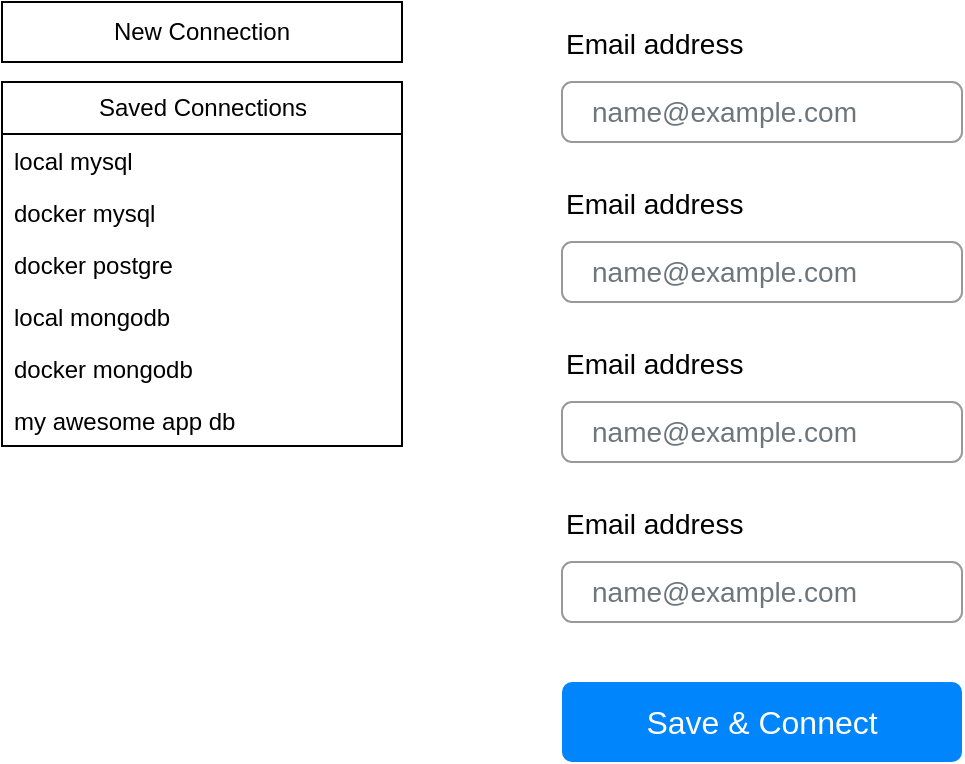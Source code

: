 <mxfile version="22.1.16" type="device">
  <diagram name="connection list" id="cP7puOsI40l37bQXPeyy">
    <mxGraphModel dx="1585" dy="888" grid="1" gridSize="10" guides="1" tooltips="1" connect="1" arrows="1" fold="1" page="1" pageScale="1" pageWidth="850" pageHeight="1100" math="0" shadow="0">
      <root>
        <mxCell id="0" />
        <mxCell id="1" parent="0" />
        <mxCell id="yDr8vUD6MLzWn82vXM2Q-1" value="New Connection" style="rounded=0;whiteSpace=wrap;html=1;" vertex="1" parent="1">
          <mxGeometry x="80" y="40" width="200" height="30" as="geometry" />
        </mxCell>
        <mxCell id="yDr8vUD6MLzWn82vXM2Q-2" value="Saved Connections" style="swimlane;fontStyle=0;childLayout=stackLayout;horizontal=1;startSize=26;fillColor=none;horizontalStack=0;resizeParent=1;resizeParentMax=0;resizeLast=0;collapsible=1;marginBottom=0;html=1;" vertex="1" parent="1">
          <mxGeometry x="80" y="80" width="200" height="182" as="geometry">
            <mxRectangle x="80" y="360" width="140" height="30" as="alternateBounds" />
          </mxGeometry>
        </mxCell>
        <mxCell id="yDr8vUD6MLzWn82vXM2Q-3" value="local mysql" style="text;strokeColor=none;fillColor=none;align=left;verticalAlign=top;spacingLeft=4;spacingRight=4;overflow=hidden;rotatable=0;points=[[0,0.5],[1,0.5]];portConstraint=eastwest;whiteSpace=wrap;html=1;" vertex="1" parent="yDr8vUD6MLzWn82vXM2Q-2">
          <mxGeometry y="26" width="200" height="26" as="geometry" />
        </mxCell>
        <mxCell id="yDr8vUD6MLzWn82vXM2Q-4" value="docker mysql" style="text;strokeColor=none;fillColor=none;align=left;verticalAlign=top;spacingLeft=4;spacingRight=4;overflow=hidden;rotatable=0;points=[[0,0.5],[1,0.5]];portConstraint=eastwest;whiteSpace=wrap;html=1;" vertex="1" parent="yDr8vUD6MLzWn82vXM2Q-2">
          <mxGeometry y="52" width="200" height="26" as="geometry" />
        </mxCell>
        <mxCell id="yDr8vUD6MLzWn82vXM2Q-5" value="docker postgre" style="text;strokeColor=none;fillColor=none;align=left;verticalAlign=top;spacingLeft=4;spacingRight=4;overflow=hidden;rotatable=0;points=[[0,0.5],[1,0.5]];portConstraint=eastwest;whiteSpace=wrap;html=1;" vertex="1" parent="yDr8vUD6MLzWn82vXM2Q-2">
          <mxGeometry y="78" width="200" height="26" as="geometry" />
        </mxCell>
        <mxCell id="yDr8vUD6MLzWn82vXM2Q-7" value="local mongodb" style="text;strokeColor=none;fillColor=none;align=left;verticalAlign=top;spacingLeft=4;spacingRight=4;overflow=hidden;rotatable=0;points=[[0,0.5],[1,0.5]];portConstraint=eastwest;whiteSpace=wrap;html=1;" vertex="1" parent="yDr8vUD6MLzWn82vXM2Q-2">
          <mxGeometry y="104" width="200" height="26" as="geometry" />
        </mxCell>
        <mxCell id="yDr8vUD6MLzWn82vXM2Q-8" value="docker mongodb" style="text;strokeColor=none;fillColor=none;align=left;verticalAlign=top;spacingLeft=4;spacingRight=4;overflow=hidden;rotatable=0;points=[[0,0.5],[1,0.5]];portConstraint=eastwest;whiteSpace=wrap;html=1;" vertex="1" parent="yDr8vUD6MLzWn82vXM2Q-2">
          <mxGeometry y="130" width="200" height="26" as="geometry" />
        </mxCell>
        <mxCell id="yDr8vUD6MLzWn82vXM2Q-9" value="my awesome app db" style="text;strokeColor=none;fillColor=none;align=left;verticalAlign=top;spacingLeft=4;spacingRight=4;overflow=hidden;rotatable=0;points=[[0,0.5],[1,0.5]];portConstraint=eastwest;whiteSpace=wrap;html=1;" vertex="1" parent="yDr8vUD6MLzWn82vXM2Q-2">
          <mxGeometry y="156" width="200" height="26" as="geometry" />
        </mxCell>
        <mxCell id="yDr8vUD6MLzWn82vXM2Q-13" value="Save &amp;amp; Connect" style="html=1;shadow=0;dashed=0;shape=mxgraph.bootstrap.rrect;rSize=5;strokeColor=none;strokeWidth=1;fillColor=#0085FC;fontColor=#FFFFFF;whiteSpace=wrap;align=center;verticalAlign=middle;spacingLeft=0;fontStyle=0;fontSize=16;spacing=5;" vertex="1" parent="1">
          <mxGeometry x="360" y="380" width="200" height="40" as="geometry" />
        </mxCell>
        <mxCell id="yDr8vUD6MLzWn82vXM2Q-96" value="Email address" style="fillColor=none;strokeColor=none;align=left;fontSize=14;" vertex="1" parent="1">
          <mxGeometry x="360" y="40" width="200" height="40" as="geometry" />
        </mxCell>
        <mxCell id="yDr8vUD6MLzWn82vXM2Q-97" value="name@example.com" style="html=1;shadow=0;dashed=0;shape=mxgraph.bootstrap.rrect;rSize=5;fillColor=none;strokeColor=#999999;align=left;spacing=15;fontSize=14;fontColor=#6C767D;" vertex="1" parent="1">
          <mxGeometry width="200" height="30" relative="1" as="geometry">
            <mxPoint x="360" y="80" as="offset" />
          </mxGeometry>
        </mxCell>
        <mxCell id="yDr8vUD6MLzWn82vXM2Q-112" value="Email address" style="fillColor=none;strokeColor=none;align=left;fontSize=14;" vertex="1" parent="1">
          <mxGeometry x="360" y="120" width="200" height="40" as="geometry" />
        </mxCell>
        <mxCell id="yDr8vUD6MLzWn82vXM2Q-113" value="name@example.com" style="html=1;shadow=0;dashed=0;shape=mxgraph.bootstrap.rrect;rSize=5;fillColor=none;strokeColor=#999999;align=left;spacing=15;fontSize=14;fontColor=#6C767D;" vertex="1" parent="1">
          <mxGeometry x="360" y="160" width="200" height="30" as="geometry" />
        </mxCell>
        <mxCell id="yDr8vUD6MLzWn82vXM2Q-115" value="Email address" style="fillColor=none;strokeColor=none;align=left;fontSize=14;" vertex="1" parent="1">
          <mxGeometry x="360" y="200" width="200" height="40" as="geometry" />
        </mxCell>
        <mxCell id="yDr8vUD6MLzWn82vXM2Q-116" value="name@example.com" style="html=1;shadow=0;dashed=0;shape=mxgraph.bootstrap.rrect;rSize=5;fillColor=none;strokeColor=#999999;align=left;spacing=15;fontSize=14;fontColor=#6C767D;" vertex="1" parent="1">
          <mxGeometry x="360" y="240" width="200" height="30" as="geometry" />
        </mxCell>
        <mxCell id="yDr8vUD6MLzWn82vXM2Q-117" value="Email address" style="fillColor=none;strokeColor=none;align=left;fontSize=14;" vertex="1" parent="1">
          <mxGeometry x="360" y="280" width="200" height="40" as="geometry" />
        </mxCell>
        <mxCell id="yDr8vUD6MLzWn82vXM2Q-118" value="name@example.com" style="html=1;shadow=0;dashed=0;shape=mxgraph.bootstrap.rrect;rSize=5;fillColor=none;strokeColor=#999999;align=left;spacing=15;fontSize=14;fontColor=#6C767D;" vertex="1" parent="1">
          <mxGeometry x="360" y="320" width="200" height="30" as="geometry" />
        </mxCell>
      </root>
    </mxGraphModel>
  </diagram>
</mxfile>
